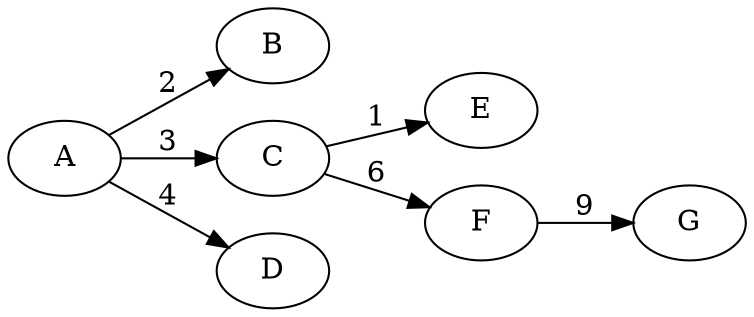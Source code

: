 digraph G {
	rankdir=LR;
	A -> B [label=2]
	A -> C [label=3]
	C -> E [label=1]
	A -> D [label=4]
	C -> F [label=6]
	F -> G [label=9]
}
